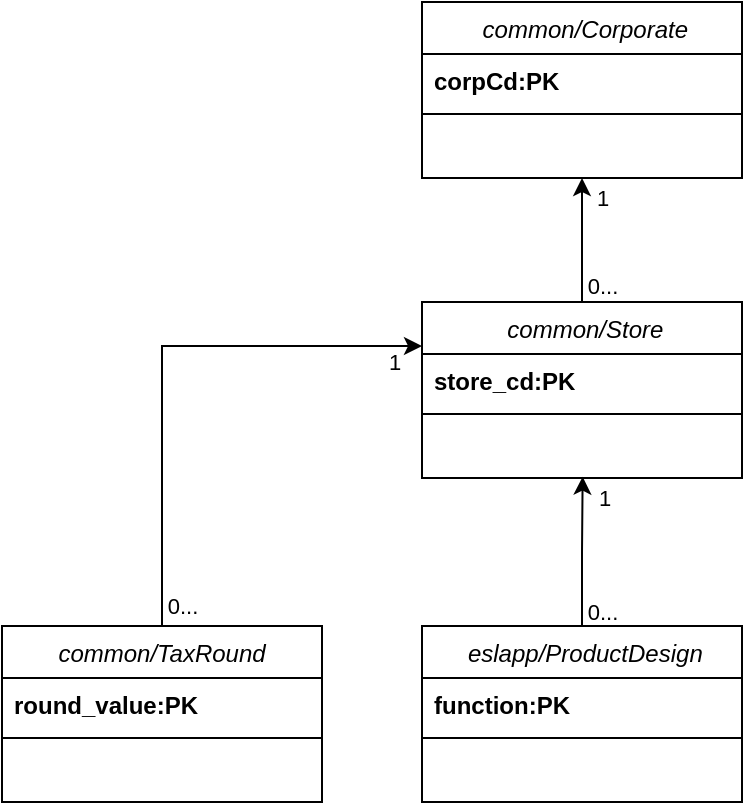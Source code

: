 <mxfile version="28.2.7">
  <diagram id="C5RBs43oDa-KdzZeNtuy" name="Page-1">
    <mxGraphModel dx="1665" dy="761" grid="1" gridSize="10" guides="1" tooltips="1" connect="1" arrows="1" fold="1" page="1" pageScale="1" pageWidth="827" pageHeight="1169" math="0" shadow="0">
      <root>
        <mxCell id="WIyWlLk6GJQsqaUBKTNV-0" />
        <mxCell id="WIyWlLk6GJQsqaUBKTNV-1" parent="WIyWlLk6GJQsqaUBKTNV-0" />
        <mxCell id="NXgZ4A84toReOTDwIVSD-4" value=" common/Corporate" style="swimlane;fontStyle=2;align=center;verticalAlign=top;childLayout=stackLayout;horizontal=1;startSize=26;horizontalStack=0;resizeParent=1;resizeLast=0;collapsible=1;marginBottom=0;rounded=0;shadow=0;strokeWidth=1;" vertex="1" parent="WIyWlLk6GJQsqaUBKTNV-1">
          <mxGeometry x="400" y="150" width="160" height="88" as="geometry">
            <mxRectangle x="300" y="30" width="160" height="26" as="alternateBounds" />
          </mxGeometry>
        </mxCell>
        <mxCell id="NXgZ4A84toReOTDwIVSD-5" value="corpCd:PK" style="text;align=left;verticalAlign=top;spacingLeft=4;spacingRight=4;overflow=hidden;rotatable=0;points=[[0,0.5],[1,0.5]];portConstraint=eastwest;fontStyle=1" vertex="1" parent="NXgZ4A84toReOTDwIVSD-4">
          <mxGeometry y="26" width="160" height="26" as="geometry" />
        </mxCell>
        <mxCell id="NXgZ4A84toReOTDwIVSD-6" value="" style="line;html=1;strokeWidth=1;align=left;verticalAlign=middle;spacingTop=-1;spacingLeft=3;spacingRight=3;rotatable=0;labelPosition=right;points=[];portConstraint=eastwest;" vertex="1" parent="NXgZ4A84toReOTDwIVSD-4">
          <mxGeometry y="52" width="160" height="8" as="geometry" />
        </mxCell>
        <mxCell id="NXgZ4A84toReOTDwIVSD-7" value=" &#xa;" style="text;align=left;verticalAlign=top;spacingLeft=4;spacingRight=4;overflow=hidden;rotatable=0;points=[[0,0.5],[1,0.5]];portConstraint=eastwest;" vertex="1" parent="NXgZ4A84toReOTDwIVSD-4">
          <mxGeometry y="60" width="160" height="28" as="geometry" />
        </mxCell>
        <mxCell id="NXgZ4A84toReOTDwIVSD-8" style="edgeStyle=orthogonalEdgeStyle;rounded=0;orthogonalLoop=1;jettySize=auto;html=1;entryX=0.5;entryY=1;entryDx=0;entryDy=0;" edge="1" parent="WIyWlLk6GJQsqaUBKTNV-1" source="NXgZ4A84toReOTDwIVSD-11" target="NXgZ4A84toReOTDwIVSD-4">
          <mxGeometry relative="1" as="geometry" />
        </mxCell>
        <mxCell id="NXgZ4A84toReOTDwIVSD-9" value="0..." style="edgeLabel;html=1;align=center;verticalAlign=middle;resizable=0;points=[];" vertex="1" connectable="0" parent="NXgZ4A84toReOTDwIVSD-8">
          <mxGeometry x="-0.743" relative="1" as="geometry">
            <mxPoint x="10" as="offset" />
          </mxGeometry>
        </mxCell>
        <mxCell id="NXgZ4A84toReOTDwIVSD-10" value="1" style="edgeLabel;html=1;align=center;verticalAlign=middle;resizable=0;points=[];" vertex="1" connectable="0" parent="NXgZ4A84toReOTDwIVSD-8">
          <mxGeometry x="0.698" y="1" relative="1" as="geometry">
            <mxPoint x="11" as="offset" />
          </mxGeometry>
        </mxCell>
        <mxCell id="NXgZ4A84toReOTDwIVSD-11" value=" common/Store" style="swimlane;fontStyle=2;align=center;verticalAlign=top;childLayout=stackLayout;horizontal=1;startSize=26;horizontalStack=0;resizeParent=1;resizeLast=0;collapsible=1;marginBottom=0;rounded=0;shadow=0;strokeWidth=1;" vertex="1" parent="WIyWlLk6GJQsqaUBKTNV-1">
          <mxGeometry x="400" y="300" width="160" height="88" as="geometry">
            <mxRectangle x="300" y="30" width="160" height="26" as="alternateBounds" />
          </mxGeometry>
        </mxCell>
        <mxCell id="NXgZ4A84toReOTDwIVSD-12" value="store_cd:PK" style="text;align=left;verticalAlign=top;spacingLeft=4;spacingRight=4;overflow=hidden;rotatable=0;points=[[0,0.5],[1,0.5]];portConstraint=eastwest;fontStyle=1" vertex="1" parent="NXgZ4A84toReOTDwIVSD-11">
          <mxGeometry y="26" width="160" height="26" as="geometry" />
        </mxCell>
        <mxCell id="NXgZ4A84toReOTDwIVSD-13" value="" style="line;html=1;strokeWidth=1;align=left;verticalAlign=middle;spacingTop=-1;spacingLeft=3;spacingRight=3;rotatable=0;labelPosition=right;points=[];portConstraint=eastwest;" vertex="1" parent="NXgZ4A84toReOTDwIVSD-11">
          <mxGeometry y="52" width="160" height="8" as="geometry" />
        </mxCell>
        <mxCell id="NXgZ4A84toReOTDwIVSD-14" value=" &#xa;" style="text;align=left;verticalAlign=top;spacingLeft=4;spacingRight=4;overflow=hidden;rotatable=0;points=[[0,0.5],[1,0.5]];portConstraint=eastwest;" vertex="1" parent="NXgZ4A84toReOTDwIVSD-11">
          <mxGeometry y="60" width="160" height="28" as="geometry" />
        </mxCell>
        <mxCell id="NXgZ4A84toReOTDwIVSD-15" style="edgeStyle=orthogonalEdgeStyle;rounded=0;orthogonalLoop=1;jettySize=auto;html=1;entryX=0.502;entryY=0.977;entryDx=0;entryDy=0;entryPerimeter=0;" edge="1" parent="WIyWlLk6GJQsqaUBKTNV-1" source="NXgZ4A84toReOTDwIVSD-18" target="NXgZ4A84toReOTDwIVSD-14">
          <mxGeometry relative="1" as="geometry">
            <mxPoint x="480" y="390" as="targetPoint" />
          </mxGeometry>
        </mxCell>
        <mxCell id="NXgZ4A84toReOTDwIVSD-16" value="0..." style="edgeLabel;html=1;align=center;verticalAlign=middle;resizable=0;points=[];" vertex="1" connectable="0" parent="NXgZ4A84toReOTDwIVSD-15">
          <mxGeometry x="-0.797" y="1" relative="1" as="geometry">
            <mxPoint x="11" as="offset" />
          </mxGeometry>
        </mxCell>
        <mxCell id="NXgZ4A84toReOTDwIVSD-17" value="1" style="edgeLabel;html=1;align=center;verticalAlign=middle;resizable=0;points=[];" vertex="1" connectable="0" parent="NXgZ4A84toReOTDwIVSD-15">
          <mxGeometry x="0.726" y="1" relative="1" as="geometry">
            <mxPoint x="11" as="offset" />
          </mxGeometry>
        </mxCell>
        <mxCell id="NXgZ4A84toReOTDwIVSD-18" value=" eslapp/ProductDesign" style="swimlane;fontStyle=2;align=center;verticalAlign=top;childLayout=stackLayout;horizontal=1;startSize=26;horizontalStack=0;resizeParent=1;resizeLast=0;collapsible=1;marginBottom=0;rounded=0;shadow=0;strokeWidth=1;" vertex="1" parent="WIyWlLk6GJQsqaUBKTNV-1">
          <mxGeometry x="400" y="462" width="160" height="88" as="geometry">
            <mxRectangle x="300" y="30" width="160" height="26" as="alternateBounds" />
          </mxGeometry>
        </mxCell>
        <mxCell id="NXgZ4A84toReOTDwIVSD-19" value="function:PK" style="text;align=left;verticalAlign=top;spacingLeft=4;spacingRight=4;overflow=hidden;rotatable=0;points=[[0,0.5],[1,0.5]];portConstraint=eastwest;fontStyle=1" vertex="1" parent="NXgZ4A84toReOTDwIVSD-18">
          <mxGeometry y="26" width="160" height="26" as="geometry" />
        </mxCell>
        <mxCell id="NXgZ4A84toReOTDwIVSD-20" value="" style="line;html=1;strokeWidth=1;align=left;verticalAlign=middle;spacingTop=-1;spacingLeft=3;spacingRight=3;rotatable=0;labelPosition=right;points=[];portConstraint=eastwest;" vertex="1" parent="NXgZ4A84toReOTDwIVSD-18">
          <mxGeometry y="52" width="160" height="8" as="geometry" />
        </mxCell>
        <mxCell id="NXgZ4A84toReOTDwIVSD-21" value=" &#xa;" style="text;align=left;verticalAlign=top;spacingLeft=4;spacingRight=4;overflow=hidden;rotatable=0;points=[[0,0.5],[1,0.5]];portConstraint=eastwest;" vertex="1" parent="NXgZ4A84toReOTDwIVSD-18">
          <mxGeometry y="60" width="160" height="28" as="geometry" />
        </mxCell>
        <mxCell id="NXgZ4A84toReOTDwIVSD-22" style="edgeStyle=orthogonalEdgeStyle;rounded=0;orthogonalLoop=1;jettySize=auto;html=1;entryX=0;entryY=0.25;entryDx=0;entryDy=0;" edge="1" parent="WIyWlLk6GJQsqaUBKTNV-1" source="NXgZ4A84toReOTDwIVSD-25" target="NXgZ4A84toReOTDwIVSD-11">
          <mxGeometry relative="1" as="geometry">
            <Array as="points">
              <mxPoint x="270" y="322" />
            </Array>
          </mxGeometry>
        </mxCell>
        <mxCell id="NXgZ4A84toReOTDwIVSD-23" value="0..." style="edgeLabel;html=1;align=center;verticalAlign=middle;resizable=0;points=[];" vertex="1" connectable="0" parent="NXgZ4A84toReOTDwIVSD-22">
          <mxGeometry x="-0.922" y="-2" relative="1" as="geometry">
            <mxPoint x="8" as="offset" />
          </mxGeometry>
        </mxCell>
        <mxCell id="NXgZ4A84toReOTDwIVSD-24" value="1" style="edgeLabel;html=1;align=center;verticalAlign=middle;resizable=0;points=[];" vertex="1" connectable="0" parent="NXgZ4A84toReOTDwIVSD-22">
          <mxGeometry x="0.894" y="1" relative="1" as="geometry">
            <mxPoint y="9" as="offset" />
          </mxGeometry>
        </mxCell>
        <mxCell id="NXgZ4A84toReOTDwIVSD-25" value="common/TaxRound" style="swimlane;fontStyle=2;align=center;verticalAlign=top;childLayout=stackLayout;horizontal=1;startSize=26;horizontalStack=0;resizeParent=1;resizeLast=0;collapsible=1;marginBottom=0;rounded=0;shadow=0;strokeWidth=1;" vertex="1" parent="WIyWlLk6GJQsqaUBKTNV-1">
          <mxGeometry x="190" y="462" width="160" height="88" as="geometry">
            <mxRectangle x="300" y="30" width="160" height="26" as="alternateBounds" />
          </mxGeometry>
        </mxCell>
        <mxCell id="NXgZ4A84toReOTDwIVSD-26" value="round_value:PK" style="text;align=left;verticalAlign=top;spacingLeft=4;spacingRight=4;overflow=hidden;rotatable=0;points=[[0,0.5],[1,0.5]];portConstraint=eastwest;fontStyle=1" vertex="1" parent="NXgZ4A84toReOTDwIVSD-25">
          <mxGeometry y="26" width="160" height="26" as="geometry" />
        </mxCell>
        <mxCell id="NXgZ4A84toReOTDwIVSD-27" value="" style="line;html=1;strokeWidth=1;align=left;verticalAlign=middle;spacingTop=-1;spacingLeft=3;spacingRight=3;rotatable=0;labelPosition=right;points=[];portConstraint=eastwest;" vertex="1" parent="NXgZ4A84toReOTDwIVSD-25">
          <mxGeometry y="52" width="160" height="8" as="geometry" />
        </mxCell>
        <mxCell id="NXgZ4A84toReOTDwIVSD-28" value=" &#xa;" style="text;align=left;verticalAlign=top;spacingLeft=4;spacingRight=4;overflow=hidden;rotatable=0;points=[[0,0.5],[1,0.5]];portConstraint=eastwest;" vertex="1" parent="NXgZ4A84toReOTDwIVSD-25">
          <mxGeometry y="60" width="160" height="28" as="geometry" />
        </mxCell>
      </root>
    </mxGraphModel>
  </diagram>
</mxfile>
